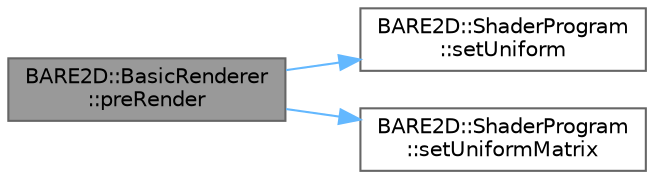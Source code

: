 digraph "BARE2D::BasicRenderer::preRender"
{
 // INTERACTIVE_SVG=YES
 // LATEX_PDF_SIZE
  bgcolor="transparent";
  edge [fontname=Helvetica,fontsize=10,labelfontname=Helvetica,labelfontsize=10];
  node [fontname=Helvetica,fontsize=10,shape=box,height=0.2,width=0.4];
  rankdir="LR";
  Node1 [label="BARE2D::BasicRenderer\l::preRender",height=0.2,width=0.4,color="gray40", fillcolor="grey60", style="filled", fontcolor="black",tooltip="Does stuff inside of the render function, within the shader's use."];
  Node1 -> Node2 [color="steelblue1",style="solid"];
  Node2 [label="BARE2D::ShaderProgram\l::setUniform",height=0.2,width=0.4,color="grey40", fillcolor="white", style="filled",URL="$class_b_a_r_e2_d_1_1_shader_program.html#a70aa79c9886b261f8380985ca20a487d",tooltip="A generalized wrapper to find and set a uniform for this shader."];
  Node1 -> Node3 [color="steelblue1",style="solid"];
  Node3 [label="BARE2D::ShaderProgram\l::setUniformMatrix",height=0.2,width=0.4,color="grey40", fillcolor="white", style="filled",URL="$class_b_a_r_e2_d_1_1_shader_program.html#adfa74453d9bc2f1100e5d19bb45a5512",tooltip="Similar to setUniform."];
}
